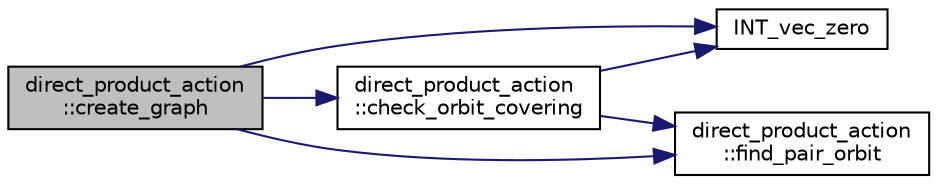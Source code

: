 digraph "direct_product_action::create_graph"
{
  edge [fontname="Helvetica",fontsize="10",labelfontname="Helvetica",labelfontsize="10"];
  node [fontname="Helvetica",fontsize="10",shape=record];
  rankdir="LR";
  Node89 [label="direct_product_action\l::create_graph",height=0.2,width=0.4,color="black", fillcolor="grey75", style="filled", fontcolor="black"];
  Node89 -> Node90 [color="midnightblue",fontsize="10",style="solid",fontname="Helvetica"];
  Node90 [label="INT_vec_zero",height=0.2,width=0.4,color="black", fillcolor="white", style="filled",URL="$df/dbf/sajeeb_8_c.html#aa8c9c7977203577026080f546fe4980f"];
  Node89 -> Node91 [color="midnightblue",fontsize="10",style="solid",fontname="Helvetica"];
  Node91 [label="direct_product_action\l::check_orbit_covering",height=0.2,width=0.4,color="black", fillcolor="white", style="filled",URL="$d3/d78/classdirect__product__action.html#add0bec2a4f338ddf6d72b5391aa85577"];
  Node91 -> Node90 [color="midnightblue",fontsize="10",style="solid",fontname="Helvetica"];
  Node91 -> Node92 [color="midnightblue",fontsize="10",style="solid",fontname="Helvetica"];
  Node92 [label="direct_product_action\l::find_pair_orbit",height=0.2,width=0.4,color="black", fillcolor="white", style="filled",URL="$d3/d78/classdirect__product__action.html#a41cdbbf410f83a89a78c8eba8a9444d3"];
  Node89 -> Node92 [color="midnightblue",fontsize="10",style="solid",fontname="Helvetica"];
}
